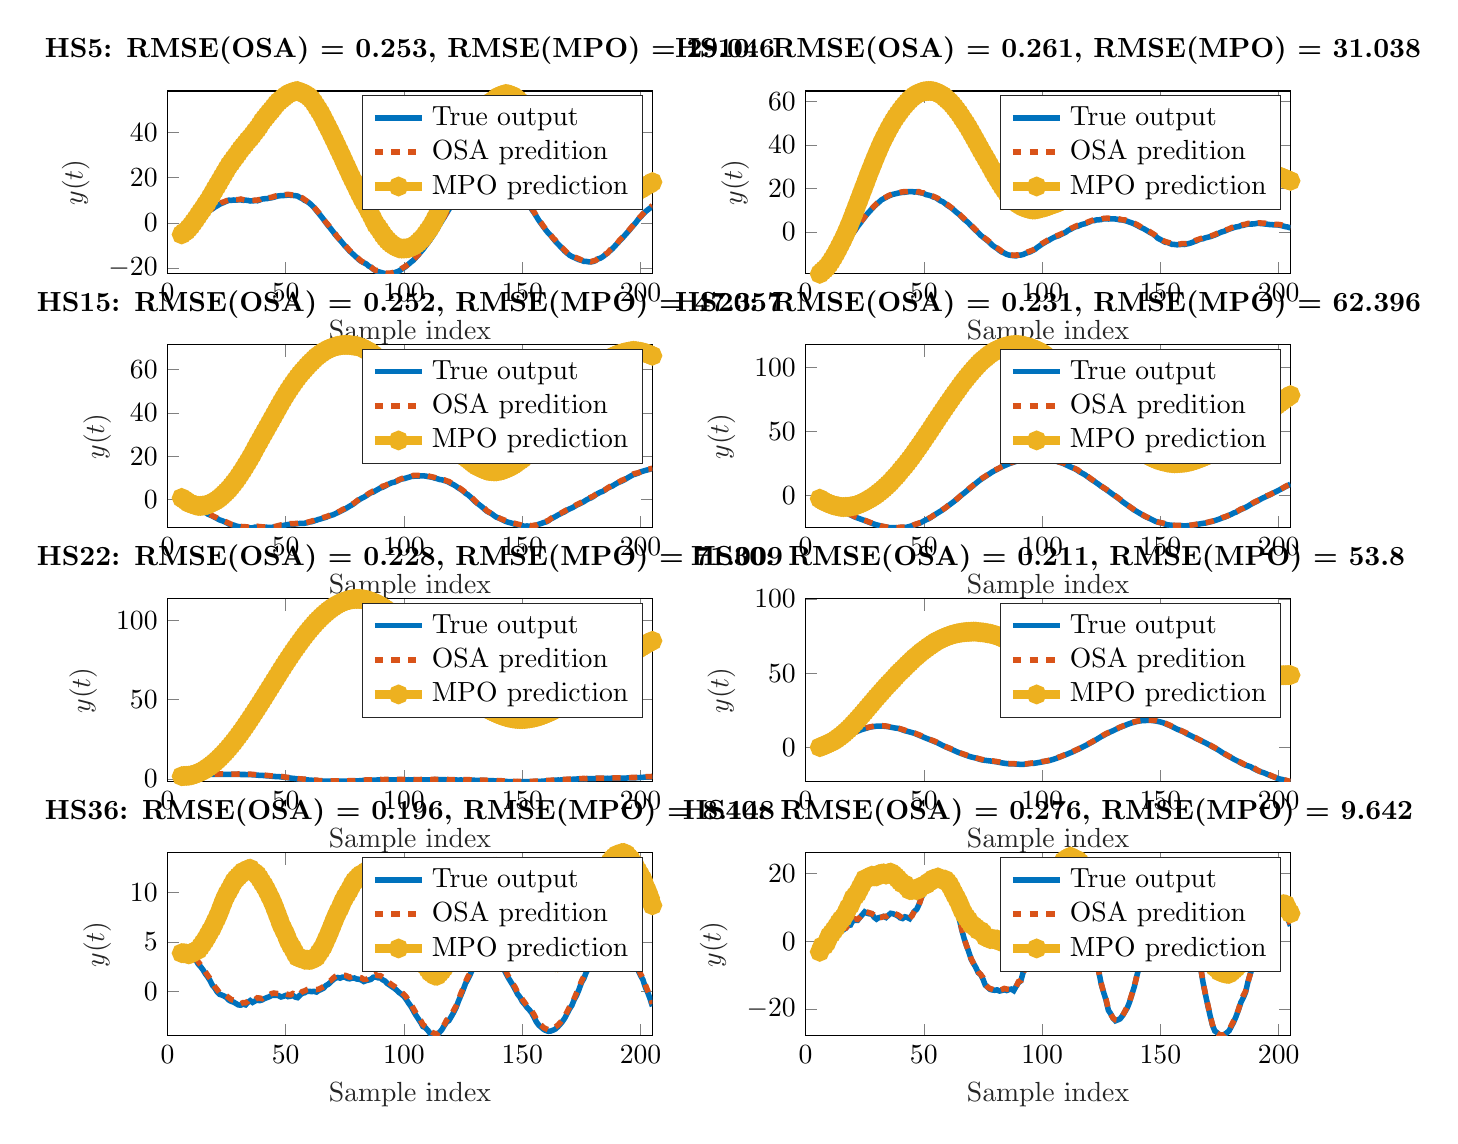 % This file was created by matlab2tikz.
%
\definecolor{mycolor1}{rgb}{0.0,0.447,0.741}%
\definecolor{mycolor2}{rgb}{0.85,0.325,0.098}%
\definecolor{mycolor3}{rgb}{0.929,0.694,0.125}%
%
\begin{tikzpicture}

\begin{axis}[%
width=6.159cm,
height=2.323cm,
at={(0cm,9.677cm)},
scale only axis,
xmin=0,
xmax=205,
xlabel style={font=\color{white!15!black}},
xlabel={Sample index},
ymin=-22.58,
ymax=58.298,
ylabel style={font=\color{white!15!black}},
ylabel={$y(t)$},
axis background/.style={fill=white},
title style={font=\bfseries},
title={HS5: RMSE(OSA) = 0.253, RMSE(MPO) = 29.046},
legend style={legend cell align=left, align=left, draw=white!15!black}
]
\addplot [color=mycolor1, line width=2.0pt]
  table[row sep=crcr]{%
6	-5.158\\
7	-4.264\\
8	-3.587\\
9	-2.427\\
10	-1.55\\
13	1.678\\
16	3.946\\
17	4.584\\
18	5.507\\
19	6.145\\
20	6.903\\
21	7.496\\
22	8.175\\
26	10.0\\
27	9.929\\
28	10.087\\
29	9.993\\
30	10.175\\
31	10.135\\
32	9.956\\
33	10.003\\
34	9.915\\
35	9.648\\
36	9.656\\
37	9.834\\
38	9.757\\
39	10.094\\
40	10.496\\
41	10.629\\
42	10.691\\
43	10.909\\
44	11.065\\
45	11.315\\
46	11.639\\
47	11.918\\
48	11.999\\
49	12.047\\
51	12.238\\
52	12.183\\
54	12.005\\
55	11.838\\
56	11.18\\
57	10.695\\
58	9.925\\
59	9.419\\
60	8.731\\
61	7.757\\
62	6.699\\
65	2.835\\
68	-1.329\\
69	-2.571\\
70	-3.902\\
71	-5.342\\
73	-7.67\\
74	-8.893\\
75	-10.203\\
76	-11.275\\
77	-12.468\\
79	-14.392\\
81	-16.322\\
82	-17.092\\
83	-17.66\\
84	-18.152\\
85	-19.072\\
86	-19.644\\
87	-20.475\\
88	-21.212\\
89	-21.571\\
92	-22.443\\
93	-22.58\\
94	-22.466\\
95	-22.289\\
96	-22.022\\
97	-21.686\\
98	-21.219\\
100	-19.895\\
101	-19.095\\
102	-18.231\\
103	-17.322\\
104	-16.527\\
105	-15.339\\
106	-14.258\\
107	-12.962\\
108	-11.795\\
109	-10.337\\
110	-8.98\\
111	-7.542\\
112	-5.995\\
113	-4.381\\
115	-0.879\\
117	2.485\\
118	4.262\\
119	5.96\\
120	7.742\\
121	9.256\\
123	12.592\\
125	15.607\\
126	17.132\\
127	18.177\\
128	19.282\\
130	21.354\\
131	22.236\\
132	22.946\\
133	23.345\\
134	23.896\\
136	24.196\\
137	24.314\\
138	24.09\\
139	23.961\\
140	23.601\\
141	23.134\\
143	21.989\\
144	21.016\\
145	19.888\\
146	18.698\\
147	17.395\\
148	16.0\\
149	14.282\\
150	12.676\\
151	10.977\\
152	9.448\\
153	7.749\\
154	5.954\\
155	4.442\\
157	1.053\\
160	-3.256\\
161	-4.555\\
162	-5.578\\
163	-6.909\\
164	-8.157\\
168	-12.576\\
170	-14.32\\
171	-14.931\\
172	-15.372\\
174	-16.322\\
175	-16.595\\
176	-17.021\\
177	-17.069\\
178	-17.241\\
179	-17.285\\
180	-17.1\\
181	-16.665\\
182	-15.952\\
183	-15.645\\
184	-15.014\\
186	-13.393\\
187	-12.455\\
188	-11.571\\
191	-8.153\\
192	-7.128\\
194	-4.745\\
195	-3.588\\
196	-2.303\\
198	0.095\\
199	1.496\\
200	2.589\\
201	3.805\\
202	4.846\\
203	5.732\\
204	6.493\\
205	7.51\\
};
\addlegendentry{True output}

\addplot [color=mycolor2, dashed, line width=2.0pt]
  table[row sep=crcr]{%
6	-4.902\\
7	-4.0\\
8	-3.393\\
9	-2.215\\
10	-1.257\\
11	-0.149\\
12	0.761\\
13	1.858\\
14	2.824\\
15	3.392\\
16	4.297\\
17	4.631\\
18	5.648\\
19	6.464\\
20	7.182\\
21	7.752\\
22	8.22\\
23	9.012\\
24	9.307\\
25	9.776\\
26	10.083\\
27	10.25\\
29	10.261\\
30	10.266\\
31	10.503\\
32	10.226\\
33	10.019\\
34	10.239\\
35	9.901\\
36	9.914\\
38	10.081\\
39	10.26\\
40	10.852\\
41	10.868\\
42	11.02\\
44	11.251\\
45	11.627\\
46	11.95\\
47	12.079\\
48	12.168\\
50	12.485\\
51	12.567\\
52	12.448\\
53	12.232\\
54	12.196\\
55	12.056\\
56	11.376\\
57	11.008\\
59	9.52\\
60	8.903\\
61	8.086\\
63	5.616\\
64	4.423\\
65	3.153\\
66	1.545\\
67	0.217\\
68	-0.983\\
70	-3.699\\
71	-4.936\\
72	-6.434\\
73	-7.483\\
74	-8.645\\
75	-9.872\\
76	-11.004\\
77	-12.258\\
78	-13.268\\
79	-14.057\\
80	-15.108\\
81	-16.073\\
82	-16.972\\
83	-17.556\\
84	-17.768\\
85	-18.741\\
86	-19.501\\
87	-20.369\\
88	-21.046\\
89	-21.108\\
90	-21.655\\
91	-22.124\\
92	-22.175\\
93	-22.311\\
94	-22.293\\
95	-22.079\\
97	-21.509\\
98	-21.054\\
99	-20.242\\
100	-19.572\\
101	-18.971\\
102	-18.226\\
103	-17.024\\
104	-16.133\\
105	-15.193\\
106	-14.023\\
107	-12.75\\
108	-11.612\\
110	-8.654\\
111	-7.428\\
113	-4.101\\
115	-0.555\\
116	0.944\\
118	4.49\\
119	6.381\\
120	8.058\\
122	10.905\\
123	12.84\\
124	14.542\\
126	17.262\\
127	18.407\\
128	19.431\\
129	20.706\\
130	21.53\\
131	22.416\\
132	23.162\\
133	23.507\\
134	24.187\\
135	24.267\\
136	24.399\\
137	24.479\\
138	24.186\\
139	24.152\\
140	23.977\\
141	23.321\\
143	22.192\\
144	21.261\\
145	20.176\\
146	18.939\\
147	17.432\\
148	16.239\\
149	14.579\\
150	13.055\\
151	11.103\\
152	9.586\\
153	8.0\\
154	6.299\\
155	4.769\\
156	2.922\\
157	1.293\\
158	-0.057\\
159	-1.617\\
160	-2.924\\
161	-4.294\\
162	-5.354\\
163	-6.717\\
164	-7.726\\
165	-8.993\\
166	-10.352\\
167	-11.12\\
169	-13.249\\
171	-14.906\\
172	-15.156\\
173	-15.512\\
174	-15.94\\
176	-16.93\\
177	-16.815\\
178	-16.802\\
179	-17.189\\
180	-16.811\\
181	-16.611\\
182	-15.755\\
183	-15.31\\
184	-14.719\\
185	-13.896\\
186	-13.449\\
187	-12.119\\
188	-11.134\\
189	-10.251\\
190	-9.313\\
191	-7.841\\
192	-6.766\\
193	-5.781\\
194	-4.455\\
195	-3.382\\
198	0.333\\
199	1.792\\
200	2.809\\
201	3.939\\
202	5.166\\
203	6.061\\
204	6.693\\
205	7.72\\
};
\addlegendentry{OSA predition}

\addplot [color=mycolor3, line width=3.0pt, draw=none, mark=*, mark options={solid, mycolor3}]
  table[row sep=crcr]{%
6	-5.158\\
7	-4.264\\
8	-3.587\\
9	-2.427\\
10	-1.257\\
11	0.217\\
12	1.625\\
13	3.207\\
14	4.735\\
15	6.178\\
16	7.865\\
17	9.283\\
18	11.076\\
19	12.834\\
20	14.688\\
21	16.457\\
22	18.202\\
23	20.039\\
24	21.787\\
25	23.558\\
26	25.317\\
27	26.703\\
28	28.216\\
29	29.552\\
30	31.037\\
31	32.516\\
32	33.787\\
33	35.021\\
34	36.414\\
35	37.507\\
36	38.828\\
37	40.268\\
38	41.538\\
39	43.038\\
40	44.744\\
41	46.063\\
42	47.335\\
43	48.668\\
44	49.833\\
45	51.161\\
46	52.499\\
47	53.597\\
48	54.456\\
49	55.288\\
50	56.135\\
51	56.928\\
52	57.492\\
53	57.839\\
54	58.149\\
55	58.298\\
56	57.825\\
57	57.564\\
58	56.959\\
59	56.342\\
60	55.539\\
61	54.493\\
62	53.078\\
63	51.432\\
64	49.813\\
65	48.118\\
66	46.077\\
67	44.014\\
68	41.969\\
69	39.898\\
70	37.692\\
71	35.545\\
72	33.283\\
73	31.075\\
74	28.836\\
75	26.469\\
76	24.307\\
77	21.96\\
78	19.761\\
79	17.67\\
80	15.492\\
81	13.324\\
82	11.24\\
83	9.287\\
84	7.644\\
85	5.53\\
86	3.622\\
87	1.474\\
88	-0.568\\
89	-1.969\\
90	-3.469\\
91	-5.091\\
92	-6.462\\
93	-7.689\\
94	-8.719\\
95	-9.546\\
96	-10.238\\
97	-10.877\\
98	-11.32\\
99	-11.38\\
100	-11.369\\
101	-11.299\\
102	-11.198\\
103	-10.755\\
104	-10.293\\
105	-9.565\\
106	-8.72\\
107	-7.611\\
108	-6.624\\
109	-5.224\\
110	-3.741\\
111	-2.3\\
112	-0.569\\
113	1.37\\
114	3.496\\
115	5.766\\
116	7.908\\
117	10.176\\
118	12.62\\
119	15.205\\
120	17.891\\
121	20.338\\
122	22.77\\
123	25.427\\
124	28.132\\
125	30.784\\
126	33.382\\
127	35.637\\
128	37.845\\
129	40.21\\
130	42.427\\
131	44.479\\
132	46.425\\
133	47.952\\
134	49.741\\
135	51.069\\
136	52.345\\
137	53.554\\
138	54.295\\
139	55.154\\
140	55.911\\
141	56.352\\
142	56.668\\
143	56.969\\
144	56.823\\
145	56.532\\
146	56.112\\
147	55.332\\
148	54.574\\
149	53.469\\
150	52.482\\
151	51.183\\
152	49.996\\
153	48.663\\
154	47.223\\
155	46.024\\
156	44.481\\
157	42.963\\
158	41.701\\
159	40.271\\
160	38.89\\
161	37.557\\
162	36.381\\
163	34.837\\
164	33.519\\
165	32.151\\
166	30.503\\
167	29.149\\
168	27.687\\
169	26.247\\
170	24.852\\
171	23.436\\
172	22.241\\
173	21.083\\
174	19.906\\
175	18.748\\
176	17.344\\
177	16.394\\
178	15.433\\
179	14.28\\
180	13.544\\
181	12.82\\
182	12.401\\
183	11.729\\
184	11.304\\
185	11.122\\
186	10.622\\
187	10.578\\
188	10.598\\
189	10.643\\
190	10.604\\
191	10.892\\
192	11.058\\
193	11.262\\
194	11.681\\
195	12.023\\
196	12.467\\
197	12.951\\
198	13.462\\
199	14.286\\
200	14.82\\
201	15.452\\
202	16.142\\
203	16.748\\
204	17.187\\
205	17.999\\
};
\addlegendentry{MPO prediction}

\end{axis}

\begin{axis}[%
width=6.159cm,
height=2.323cm,
at={(8.104cm,9.677cm)},
scale only axis,
xmin=0,
xmax=205,
xlabel style={font=\color{white!15!black}},
xlabel={Sample index},
ymin=-19.199,
ymax=64.78,
ylabel style={font=\color{white!15!black}},
ylabel={$y(t)$},
axis background/.style={fill=white},
title style={font=\bfseries},
title={HS10: RMSE(OSA) = 0.261, RMSE(MPO) = 31.038},
legend style={legend cell align=left, align=left, draw=white!15!black}
]
\addplot [color=mycolor1, line width=2.0pt]
  table[row sep=crcr]{%
6	-19.199\\
7	-18.146\\
8	-17.174\\
9	-16.111\\
13	-10.864\\
14	-9.393\\
16	-6.744\\
18	-3.777\\
19	-2.361\\
20	-0.564\\
21	0.904\\
22	2.544\\
23	3.913\\
24	5.412\\
26	8.214\\
29	11.774\\
30	12.774\\
31	13.69\\
32	14.717\\
34	15.896\\
35	16.492\\
37	17.347\\
38	17.571\\
39	17.839\\
40	18.05\\
41	18.226\\
42	18.28\\
43	18.456\\
44	18.571\\
45	18.592\\
46	18.364\\
47	18.494\\
48	18.116\\
49	18.002\\
50	17.685\\
51	17.168\\
52	16.952\\
53	16.617\\
54	16.101\\
55	15.806\\
57	14.343\\
58	13.898\\
59	13.102\\
60	12.227\\
61	11.552\\
62	10.789\\
64	8.871\\
65	8.06\\
67	5.822\\
68	5.03\\
69	4.035\\
70	2.826\\
72	0.718\\
73	-0.279\\
74	-1.472\\
77	-4.022\\
78	-5.013\\
79	-6.075\\
80	-6.849\\
81	-7.518\\
82	-8.464\\
83	-9.18\\
84	-9.621\\
85	-10.194\\
86	-10.546\\
87	-10.728\\
89	-10.938\\
90	-10.606\\
91	-10.541\\
92	-10.29\\
93	-9.779\\
95	-9.05\\
97	-7.926\\
98	-7.013\\
99	-6.298\\
100	-5.512\\
102	-4.23\\
103	-3.671\\
104	-2.99\\
105	-2.437\\
106	-2.026\\
107	-1.695\\
108	-1.076\\
109	-0.6\\
110	-0.056\\
111	0.786\\
112	1.239\\
113	1.845\\
114	2.406\\
115	2.618\\
116	3.104\\
117	3.551\\
118	3.786\\
119	4.235\\
120	4.623\\
121	5.218\\
122	5.228\\
123	5.578\\
124	5.621\\
125	5.753\\
126	6.128\\
127	6.084\\
128	5.994\\
129	6.08\\
130	6.016\\
131	6.0\\
132	5.819\\
133	5.562\\
134	5.538\\
135	5.276\\
136	4.943\\
137	4.534\\
138	4.184\\
140	3.153\\
141	2.553\\
142	2.009\\
143	1.515\\
146	-0.427\\
147	-0.953\\
148	-1.891\\
149	-2.897\\
150	-3.404\\
151	-4.072\\
152	-4.658\\
153	-4.812\\
155	-5.683\\
156	-5.707\\
157	-5.84\\
158	-5.784\\
159	-5.629\\
160	-5.701\\
162	-5.281\\
163	-4.934\\
164	-4.525\\
165	-4.153\\
166	-3.648\\
167	-3.197\\
168	-3.074\\
169	-2.651\\
171	-2.122\\
173	-1.353\\
174	-0.895\\
175	-0.353\\
176	0.088\\
177	0.364\\
179	1.346\\
180	1.652\\
181	2.034\\
182	2.361\\
183	2.502\\
184	2.942\\
185	3.088\\
186	3.41\\
187	3.617\\
188	3.686\\
189	3.703\\
190	3.811\\
191	4.032\\
193	3.864\\
194	3.711\\
195	3.642\\
196	3.466\\
197	3.401\\
198	3.293\\
199	3.351\\
200	3.204\\
201	3.001\\
203	2.442\\
204	2.276\\
205	1.848\\
};
\addlegendentry{True output}

\addplot [color=mycolor2, dashed, line width=2.0pt]
  table[row sep=crcr]{%
6	-18.86\\
8	-16.945\\
10	-14.667\\
11	-13.236\\
14	-9.23\\
15	-7.75\\
16	-6.496\\
17	-5.056\\
18	-3.511\\
19	-2.038\\
20	-0.478\\
21	1.268\\
22	2.68\\
23	4.311\\
24	5.556\\
25	7.044\\
27	9.8\\
28	10.774\\
29	11.936\\
30	13.031\\
32	14.865\\
33	15.621\\
34	16.055\\
35	16.702\\
37	17.576\\
38	17.908\\
39	17.91\\
40	18.245\\
41	18.453\\
42	18.586\\
43	18.587\\
44	18.734\\
45	18.807\\
46	18.775\\
47	18.487\\
48	18.516\\
49	18.069\\
50	17.947\\
52	17.039\\
53	16.815\\
54	16.424\\
56	15.427\\
57	14.646\\
58	14.01\\
59	13.242\\
60	12.597\\
62	10.947\\
63	10.123\\
64	9.117\\
65	8.227\\
66	7.19\\
67	6.214\\
68	5.115\\
69	4.277\\
72	0.92\\
73	-0.104\\
74	-1.046\\
75	-2.167\\
76	-2.948\\
78	-4.656\\
79	-5.733\\
80	-6.715\\
81	-7.351\\
82	-8.025\\
83	-8.925\\
84	-9.509\\
86	-10.303\\
88	-10.67\\
89	-10.54\\
90	-10.525\\
91	-10.156\\
92	-10.128\\
93	-9.582\\
94	-9.091\\
96	-8.295\\
97	-7.652\\
98	-6.934\\
99	-5.983\\
100	-5.246\\
103	-3.334\\
104	-2.751\\
105	-2.238\\
108	-0.889\\
109	-0.343\\
110	0.162\\
111	0.858\\
112	1.61\\
113	2.049\\
114	2.626\\
115	3.035\\
116	3.257\\
117	3.664\\
118	4.16\\
119	4.434\\
120	4.91\\
121	5.243\\
122	5.716\\
123	5.685\\
124	6.012\\
125	5.952\\
126	6.24\\
127	6.344\\
128	6.366\\
129	6.257\\
130	6.182\\
131	6.241\\
132	6.116\\
133	5.901\\
134	5.613\\
135	5.571\\
136	5.209\\
138	4.305\\
139	3.984\\
140	3.497\\
141	2.899\\
142	2.145\\
143	1.649\\
144	1.209\\
146	-0.158\\
147	-0.899\\
148	-1.542\\
149	-2.521\\
150	-3.313\\
151	-3.875\\
152	-4.331\\
153	-4.678\\
154	-4.928\\
155	-5.328\\
156	-5.611\\
157	-5.645\\
158	-5.564\\
159	-5.356\\
160	-5.273\\
161	-5.322\\
162	-5.083\\
163	-4.783\\
164	-4.298\\
165	-3.756\\
166	-3.421\\
167	-2.989\\
168	-2.679\\
169	-2.568\\
170	-2.049\\
171	-1.828\\
172	-1.556\\
175	-0.159\\
176	0.348\\
177	0.682\\
178	1.085\\
179	1.426\\
180	2.008\\
181	2.345\\
182	2.475\\
183	2.869\\
184	3.086\\
185	3.419\\
186	3.566\\
187	3.931\\
188	3.916\\
190	4.039\\
191	4.184\\
192	4.246\\
193	4.071\\
194	4.083\\
195	3.829\\
196	3.688\\
197	3.587\\
198	3.635\\
199	3.456\\
200	3.486\\
201	3.311\\
202	3.055\\
203	2.617\\
204	2.374\\
205	2.264\\
};
\addlegendentry{OSA predition}

\addplot [color=mycolor3, line width=3.0pt, draw=none, mark=*, mark options={solid, mycolor3}]
  table[row sep=crcr]{%
6	-19.199\\
7	-18.146\\
8	-17.174\\
9	-16.111\\
10	-14.667\\
11	-13.054\\
12	-11.299\\
13	-9.371\\
14	-7.321\\
15	-5.181\\
16	-3.011\\
17	-0.637\\
18	1.891\\
19	4.487\\
20	7.316\\
21	10.15\\
22	13.014\\
23	15.864\\
24	18.737\\
25	21.581\\
26	24.485\\
27	27.342\\
28	30.047\\
29	32.788\\
30	35.432\\
31	37.954\\
32	40.493\\
33	42.751\\
34	44.862\\
35	46.968\\
36	48.926\\
37	50.787\\
38	52.544\\
39	54.07\\
40	55.578\\
41	57.03\\
42	58.328\\
43	59.563\\
44	60.691\\
45	61.686\\
46	62.523\\
47	63.287\\
48	63.836\\
49	64.295\\
50	64.563\\
51	64.702\\
52	64.78\\
53	64.773\\
54	64.632\\
55	64.377\\
56	63.862\\
57	63.251\\
58	62.64\\
59	61.663\\
60	60.713\\
61	59.739\\
62	58.565\\
63	57.273\\
64	55.851\\
65	54.43\\
66	52.738\\
67	51.09\\
68	49.446\\
69	47.699\\
70	45.781\\
71	43.861\\
72	41.921\\
73	39.963\\
74	37.979\\
75	36.083\\
76	34.214\\
77	32.332\\
78	30.378\\
79	28.373\\
80	26.476\\
81	24.707\\
82	22.901\\
83	21.151\\
84	19.577\\
85	18.076\\
86	16.71\\
87	15.532\\
88	14.408\\
89	13.504\\
90	12.777\\
91	12.083\\
92	11.444\\
93	11.066\\
94	10.752\\
95	10.493\\
96	10.345\\
97	10.346\\
98	10.561\\
99	10.791\\
100	11.129\\
101	11.353\\
102	11.688\\
103	12.057\\
104	12.53\\
105	12.913\\
106	13.244\\
107	13.643\\
108	14.247\\
109	14.836\\
110	15.521\\
111	16.372\\
112	17.155\\
113	17.981\\
114	18.793\\
115	19.552\\
116	20.365\\
117	21.14\\
118	22.008\\
119	22.911\\
120	23.881\\
121	24.893\\
122	25.702\\
123	26.569\\
124	27.383\\
125	28.222\\
126	29.162\\
127	29.866\\
128	30.611\\
129	31.356\\
130	31.983\\
131	32.719\\
132	33.296\\
133	33.867\\
134	34.444\\
135	34.959\\
136	35.374\\
137	35.62\\
138	35.854\\
139	36.05\\
140	36.228\\
141	36.343\\
142	36.347\\
143	36.354\\
144	36.348\\
145	36.263\\
146	36.148\\
147	35.947\\
148	35.528\\
149	35.038\\
150	34.739\\
151	34.369\\
152	34.139\\
153	34.068\\
154	33.877\\
155	33.722\\
156	33.651\\
157	33.553\\
158	33.597\\
159	33.683\\
160	33.699\\
161	33.746\\
162	33.776\\
163	33.879\\
164	34.001\\
165	34.222\\
166	34.406\\
167	34.496\\
168	34.437\\
169	34.34\\
170	34.287\\
171	34.207\\
172	34.07\\
173	34.036\\
174	34.03\\
175	34.009\\
176	33.956\\
177	33.772\\
178	33.71\\
179	33.516\\
180	33.366\\
181	33.237\\
182	32.865\\
183	32.583\\
184	32.38\\
185	32.027\\
186	31.757\\
187	31.47\\
188	31.018\\
189	30.54\\
190	30.156\\
191	29.813\\
192	29.307\\
193	28.742\\
194	28.266\\
195	27.775\\
196	27.209\\
197	26.764\\
198	26.411\\
199	26.04\\
200	25.639\\
201	25.256\\
202	24.827\\
203	24.323\\
204	23.891\\
205	23.492\\
};
\addlegendentry{MPO prediction}

\end{axis}

\begin{axis}[%
width=6.159cm,
height=2.323cm,
at={(0cm,6.452cm)},
scale only axis,
xmin=0,
xmax=205,
xlabel style={font=\color{white!15!black}},
xlabel={Sample index},
ymin=-12.943,
ymax=71.391,
ylabel style={font=\color{white!15!black}},
ylabel={$y(t)$},
axis background/.style={fill=white},
title style={font=\bfseries},
title={HS15: RMSE(OSA) = 0.252, RMSE(MPO) = 47.357},
legend style={legend cell align=left, align=left, draw=white!15!black}
]
\addplot [color=mycolor1, line width=2.0pt]
  table[row sep=crcr]{%
6	0.868\\
7	0.172\\
8	-0.594\\
9	-1.488\\
11	-2.662\\
12	-3.338\\
13	-4.187\\
14	-4.79\\
15	-5.173\\
16	-5.832\\
17	-6.586\\
19	-7.511\\
22	-9.283\\
23	-9.643\\
24	-10.082\\
25	-10.587\\
26	-11.211\\
27	-11.433\\
28	-11.706\\
29	-12.083\\
30	-12.347\\
32	-12.617\\
33	-12.714\\
34	-12.89\\
35	-12.943\\
36	-12.936\\
37	-12.645\\
38	-12.61\\
39	-12.791\\
40	-12.736\\
42	-12.682\\
43	-12.77\\
44	-12.748\\
45	-12.589\\
46	-12.346\\
47	-12.143\\
48	-12.052\\
51	-11.403\\
52	-11.426\\
53	-11.337\\
55	-11.046\\
56	-10.927\\
57	-10.922\\
58	-10.833\\
59	-10.611\\
60	-10.28\\
61	-10.121\\
63	-9.424\\
64	-9.047\\
65	-8.77\\
66	-8.403\\
67	-8.114\\
68	-7.612\\
69	-7.253\\
70	-6.93\\
72	-5.911\\
75	-4.293\\
76	-3.666\\
77	-2.985\\
78	-2.374\\
79	-1.639\\
80	-0.742\\
82	0.648\\
83	1.161\\
84	1.818\\
85	2.569\\
86	3.241\\
87	3.538\\
89	4.796\\
90	5.421\\
91	5.769\\
94	7.455\\
95	7.896\\
96	8.126\\
97	8.609\\
98	9.135\\
99	9.571\\
100	9.717\\
103	10.694\\
104	10.791\\
105	10.936\\
106	10.876\\
107	11.009\\
108	11.009\\
109	10.932\\
110	10.72\\
112	10.35\\
113	9.955\\
114	9.726\\
115	9.35\\
116	9.187\\
118	8.534\\
119	8.023\\
120	7.438\\
121	6.896\\
122	6.226\\
123	5.443\\
124	4.781\\
125	4.011\\
126	3.011\\
127	2.308\\
128	1.374\\
129	0.366\\
130	-0.806\\
133	-3.32\\
134	-4.353\\
135	-5.246\\
136	-5.855\\
137	-6.399\\
138	-7.249\\
139	-8.004\\
140	-8.411\\
141	-8.9\\
142	-9.494\\
143	-10.004\\
144	-10.348\\
146	-10.936\\
147	-11.309\\
148	-11.435\\
149	-11.829\\
150	-11.989\\
151	-12.214\\
152	-12.094\\
153	-12.213\\
154	-12.154\\
155	-11.997\\
156	-11.718\\
157	-11.273\\
158	-10.945\\
159	-10.514\\
160	-10.248\\
161	-9.66\\
162	-8.869\\
164	-7.756\\
165	-7.099\\
167	-5.996\\
168	-5.493\\
169	-4.763\\
170	-4.215\\
171	-3.731\\
172	-3.158\\
173	-2.46\\
174	-1.984\\
176	-0.901\\
177	-0.165\\
178	0.419\\
179	0.85\\
180	1.483\\
181	2.27\\
182	2.915\\
183	3.473\\
184	3.855\\
185	4.532\\
186	5.264\\
187	5.877\\
188	6.262\\
189	6.967\\
190	7.602\\
191	8.149\\
192	8.552\\
193	9.109\\
196	11.026\\
197	11.568\\
198	11.893\\
199	12.268\\
200	12.808\\
201	13.172\\
202	13.498\\
204	14.076\\
205	14.463\\
};
\addlegendentry{True output}

\addplot [color=mycolor2, dashed, line width=2.0pt]
  table[row sep=crcr]{%
6	1.114\\
7	0.262\\
8	-0.409\\
10	-1.896\\
11	-2.472\\
12	-3.178\\
13	-3.77\\
14	-4.595\\
15	-5.084\\
17	-6.178\\
19	-7.403\\
21	-8.397\\
22	-8.991\\
23	-9.541\\
24	-9.858\\
25	-10.309\\
26	-10.804\\
27	-11.379\\
28	-11.513\\
29	-11.874\\
30	-12.007\\
31	-12.301\\
32	-12.443\\
33	-12.46\\
35	-12.72\\
36	-12.762\\
37	-12.532\\
38	-12.24\\
39	-12.41\\
41	-12.539\\
42	-12.52\\
43	-12.389\\
44	-12.498\\
45	-12.431\\
46	-12.21\\
47	-11.892\\
48	-11.634\\
49	-11.63\\
51	-11.238\\
52	-10.978\\
53	-11.069\\
55	-10.856\\
56	-10.644\\
57	-10.6\\
58	-10.604\\
59	-10.42\\
60	-10.174\\
61	-9.808\\
62	-9.534\\
63	-9.134\\
64	-8.94\\
65	-8.446\\
67	-7.835\\
68	-7.475\\
69	-6.969\\
70	-6.683\\
72	-5.719\\
73	-5.213\\
74	-4.504\\
75	-4.066\\
76	-3.487\\
79	-1.446\\
81	0.255\\
83	1.517\\
84	1.931\\
85	2.796\\
87	4.008\\
88	4.326\\
89	4.99\\
90	5.448\\
91	6.263\\
92	6.518\\
93	7.063\\
94	7.571\\
95	8.231\\
97	8.721\\
98	9.293\\
99	9.704\\
100	10.195\\
101	10.249\\
102	10.523\\
103	10.722\\
104	11.205\\
106	11.213\\
107	11.071\\
108	11.262\\
110	11.086\\
111	10.736\\
112	10.537\\
113	10.241\\
114	9.873\\
115	9.676\\
116	9.262\\
117	9.171\\
118	8.703\\
119	8.42\\
120	7.693\\
121	7.139\\
124	5.034\\
125	4.219\\
127	2.476\\
128	1.689\\
129	0.589\\
130	-0.414\\
131	-1.61\\
132	-2.223\\
133	-3.146\\
134	-3.938\\
135	-5.071\\
136	-5.745\\
137	-6.32\\
138	-6.855\\
139	-7.656\\
140	-8.327\\
141	-8.82\\
143	-9.597\\
144	-10.221\\
145	-10.524\\
147	-10.93\\
148	-11.244\\
149	-11.502\\
150	-11.923\\
151	-11.867\\
152	-12.068\\
153	-11.825\\
154	-12.015\\
155	-11.749\\
156	-11.656\\
157	-11.078\\
158	-10.626\\
160	-9.948\\
161	-9.604\\
162	-8.718\\
163	-8.032\\
164	-7.402\\
165	-6.863\\
166	-6.378\\
168	-5.142\\
169	-4.594\\
170	-3.972\\
171	-3.508\\
172	-2.859\\
174	-1.733\\
175	-1.213\\
177	-0.051\\
178	0.692\\
180	1.652\\
182	3.153\\
183	3.766\\
184	4.242\\
185	4.591\\
186	5.37\\
188	6.756\\
189	7.095\\
190	7.738\\
191	8.275\\
192	8.967\\
193	9.34\\
194	9.838\\
195	10.506\\
196	11.297\\
197	11.894\\
198	12.204\\
199	12.429\\
200	12.884\\
201	13.439\\
203	14.091\\
204	14.209\\
205	14.573\\
};
\addlegendentry{OSA predition}

\addplot [color=mycolor3, line width=3.0pt, draw=none, mark=*, mark options={solid, mycolor3}]
  table[row sep=crcr]{%
6	0.868\\
7	0.172\\
8	-0.594\\
9	-1.488\\
10	-1.896\\
11	-2.231\\
12	-2.619\\
13	-2.824\\
14	-2.86\\
15	-2.691\\
16	-2.574\\
17	-2.318\\
18	-1.803\\
19	-1.275\\
20	-0.731\\
21	-0.038\\
22	0.789\\
23	1.724\\
24	2.753\\
25	3.812\\
26	4.928\\
27	6.231\\
28	7.633\\
29	8.99\\
30	10.562\\
31	12.201\\
32	13.865\\
33	15.657\\
34	17.416\\
35	19.259\\
36	21.141\\
37	23.236\\
38	25.279\\
39	27.142\\
40	29.148\\
41	31.089\\
42	32.997\\
43	34.93\\
44	36.852\\
45	38.795\\
46	40.774\\
47	42.724\\
48	44.665\\
49	46.525\\
50	48.339\\
51	50.079\\
52	51.735\\
53	53.321\\
54	54.865\\
55	56.331\\
56	57.752\\
57	59.024\\
58	60.24\\
59	61.477\\
60	62.644\\
61	63.698\\
62	64.787\\
63	65.826\\
64	66.665\\
65	67.474\\
66	68.24\\
67	68.837\\
68	69.463\\
69	69.959\\
70	70.297\\
71	70.679\\
72	70.978\\
73	71.151\\
74	71.363\\
75	71.391\\
76	71.381\\
77	71.34\\
78	71.181\\
79	71.006\\
80	70.881\\
81	70.601\\
82	70.201\\
83	69.667\\
84	69.039\\
85	68.513\\
86	67.807\\
87	66.923\\
88	66.103\\
89	65.238\\
90	64.215\\
91	63.227\\
92	62.198\\
93	61.109\\
94	59.989\\
95	58.861\\
96	57.553\\
97	56.3\\
98	55.132\\
99	53.826\\
100	52.508\\
101	51.196\\
102	49.86\\
103	48.489\\
104	47.154\\
105	45.791\\
106	44.329\\
107	42.919\\
108	41.532\\
109	40.131\\
110	38.721\\
111	37.298\\
112	35.905\\
113	34.463\\
114	33.099\\
115	31.807\\
116	30.583\\
117	29.422\\
118	28.248\\
119	27.117\\
120	25.927\\
121	24.832\\
122	23.692\\
123	22.569\\
124	21.614\\
125	20.592\\
126	19.549\\
127	18.728\\
128	17.876\\
129	16.978\\
130	16.122\\
131	15.39\\
132	14.875\\
133	14.348\\
134	13.867\\
135	13.439\\
136	13.27\\
137	13.187\\
138	13.075\\
139	13.094\\
140	13.291\\
141	13.46\\
142	13.724\\
143	14.187\\
144	14.646\\
145	15.197\\
146	15.824\\
147	16.527\\
148	17.369\\
149	18.118\\
150	18.911\\
151	19.867\\
152	20.923\\
153	22.014\\
154	23.129\\
155	24.383\\
156	25.639\\
157	27.104\\
158	28.565\\
159	30.024\\
160	31.411\\
161	32.912\\
162	34.626\\
163	36.208\\
164	37.813\\
165	39.437\\
166	40.903\\
167	42.392\\
168	43.91\\
169	45.476\\
170	46.909\\
171	48.243\\
172	49.671\\
173	51.093\\
174	52.324\\
175	53.568\\
176	54.79\\
177	56.036\\
178	57.208\\
179	58.218\\
180	59.249\\
181	60.356\\
182	61.353\\
183	62.234\\
184	63.002\\
185	63.757\\
186	64.524\\
187	65.18\\
188	65.781\\
189	66.374\\
190	66.855\\
191	67.197\\
192	67.534\\
193	67.852\\
194	68.079\\
195	68.284\\
196	68.511\\
197	68.644\\
198	68.546\\
199	68.359\\
200	68.206\\
201	67.982\\
202	67.677\\
203	67.333\\
204	66.857\\
205	66.393\\
};
\addlegendentry{MPO prediction}

\end{axis}

\begin{axis}[%
width=6.159cm,
height=2.323cm,
at={(8.104cm,6.452cm)},
scale only axis,
xmin=0,
xmax=205,
xlabel style={font=\color{white!15!black}},
xlabel={Sample index},
ymin=-25.252,
ymax=117.506,
ylabel style={font=\color{white!15!black}},
ylabel={$y(t)$},
axis background/.style={fill=white},
title style={font=\bfseries},
title={HS20: RMSE(OSA) = 0.231, RMSE(MPO) = 62.396},
legend style={legend cell align=left, align=left, draw=white!15!black}
]
\addplot [color=mycolor1, line width=2.0pt]
  table[row sep=crcr]{%
6	-2.496\\
7	-3.71\\
8	-4.829\\
10	-6.523\\
11	-7.692\\
13	-9.767\\
14	-10.616\\
15	-11.789\\
16	-12.679\\
18	-14.313\\
21	-16.907\\
24	-18.902\\
29	-22.379\\
30	-22.92\\
33	-24.361\\
35	-24.972\\
36	-25.135\\
37	-25.082\\
39	-25.252\\
40	-25.042\\
41	-24.902\\
42	-24.945\\
43	-24.678\\
44	-24.224\\
46	-23.024\\
47	-22.317\\
48	-21.737\\
49	-20.933\\
51	-18.939\\
52	-18.212\\
54	-15.852\\
55	-14.614\\
58	-11.21\\
59	-9.781\\
62	-5.742\\
64	-2.824\\
66	0.393\\
67	1.806\\
73	10.967\\
74	12.379\\
79	18.425\\
83	22.368\\
86	24.754\\
89	26.648\\
92	27.99\\
96	29.502\\
97	29.779\\
98	29.895\\
99	29.923\\
101	29.47\\
103	28.746\\
105	27.321\\
107	26.148\\
109	24.898\\
112	22.248\\
114	20.67\\
115	19.548\\
116	18.31\\
118	16.275\\
121	12.276\\
122	11.148\\
124	8.528\\
125	7.141\\
127	4.724\\
129	2.046\\
130	0.648\\
131	-0.539\\
133	-3.311\\
134	-4.855\\
139	-11.44\\
141	-13.606\\
143	-15.822\\
144	-16.766\\
146	-18.423\\
148	-20.273\\
150	-21.282\\
151	-21.686\\
152	-22.365\\
153	-22.87\\
154	-23.108\\
155	-23.285\\
156	-23.536\\
157	-23.622\\
158	-23.591\\
159	-23.619\\
160	-23.734\\
161	-23.683\\
163	-23.3\\
165	-22.803\\
167	-22.077\\
168	-21.752\\
169	-21.525\\
172	-20.182\\
173	-19.643\\
175	-18.371\\
176	-17.6\\
177	-17.032\\
178	-16.311\\
180	-14.658\\
181	-13.654\\
182	-13.027\\
183	-11.915\\
184	-10.952\\
186	-9.346\\
187	-8.348\\
188	-7.193\\
189	-6.162\\
191	-4.355\\
193	-2.231\\
196	0.277\\
198	2.198\\
199	3.055\\
202	5.964\\
203	7.011\\
204	7.815\\
205	8.841\\
};
\addlegendentry{True output}

\addplot [color=mycolor2, dashed, line width=2.0pt]
  table[row sep=crcr]{%
6	-2.361\\
7	-3.32\\
8	-4.681\\
9	-5.417\\
10	-6.447\\
11	-7.349\\
13	-9.467\\
14	-10.645\\
15	-11.477\\
16	-12.509\\
17	-13.209\\
18	-14.217\\
19	-14.903\\
22	-17.514\\
23	-17.93\\
26	-20.018\\
27	-20.819\\
29	-22.185\\
30	-22.775\\
31	-23.136\\
32	-23.799\\
35	-24.88\\
36	-25.072\\
37	-24.873\\
38	-25.032\\
39	-25.061\\
40	-24.814\\
42	-24.771\\
44	-24.217\\
45	-23.71\\
46	-22.725\\
47	-22.151\\
48	-21.496\\
49	-20.927\\
50	-19.841\\
52	-17.883\\
53	-17.011\\
54	-15.675\\
55	-14.626\\
56	-13.15\\
59	-9.831\\
60	-8.283\\
61	-6.969\\
63	-4.144\\
64	-2.778\\
66	0.601\\
71	8.202\\
74	12.706\\
76	15.002\\
78	17.579\\
80	19.812\\
81	20.573\\
82	21.452\\
83	22.614\\
84	23.475\\
85	24.157\\
86	24.959\\
87	25.65\\
88	26.262\\
89	27.047\\
90	27.324\\
91	27.807\\
92	28.097\\
93	28.601\\
95	29.346\\
96	29.671\\
97	30.092\\
98	30.244\\
99	30.273\\
100	30.121\\
101	29.713\\
102	29.464\\
103	28.959\\
104	28.525\\
105	27.529\\
106	26.942\\
107	26.185\\
109	25.321\\
110	24.371\\
111	23.305\\
112	22.41\\
113	21.61\\
114	20.961\\
115	20.048\\
116	18.618\\
117	17.469\\
118	16.429\\
119	15.277\\
122	11.219\\
124	8.891\\
125	7.437\\
126	6.086\\
128	3.656\\
129	2.39\\
130	0.912\\
132	-1.614\\
135	-5.98\\
136	-7.275\\
137	-8.732\\
140	-12.476\\
141	-13.28\\
142	-14.546\\
144	-16.616\\
147	-19.07\\
148	-20.085\\
149	-20.784\\
152	-21.888\\
153	-22.787\\
154	-22.993\\
155	-23.376\\
156	-23.257\\
157	-23.376\\
158	-23.399\\
159	-23.481\\
161	-23.489\\
162	-23.391\\
163	-23.174\\
164	-22.889\\
165	-22.515\\
166	-22.305\\
167	-21.768\\
168	-21.605\\
169	-21.242\\
170	-20.982\\
171	-20.411\\
172	-20.063\\
174	-18.794\\
175	-18.286\\
176	-17.389\\
178	-16.153\\
179	-15.349\\
183	-11.832\\
184	-10.624\\
185	-10.111\\
186	-9.033\\
187	-8.163\\
188	-7.214\\
189	-5.921\\
190	-4.933\\
192	-3.163\\
193	-2.002\\
194	-1.169\\
195	-0.254\\
196	0.455\\
197	1.291\\
199	3.332\\
200	4.259\\
201	5.105\\
202	6.098\\
203	7.181\\
205	9.015\\
};
\addlegendentry{OSA predition}

\addplot [color=mycolor3, line width=3.0pt, draw=none, mark=*, mark options={solid, mycolor3}]
  table[row sep=crcr]{%
6	-2.496\\
7	-3.71\\
8	-4.829\\
9	-5.683\\
10	-6.447\\
11	-7.245\\
12	-7.782\\
13	-8.202\\
14	-8.599\\
15	-8.961\\
16	-9.061\\
17	-8.942\\
18	-8.86\\
19	-8.61\\
20	-8.251\\
21	-7.863\\
22	-7.321\\
23	-6.518\\
24	-5.744\\
25	-4.839\\
26	-3.802\\
27	-2.812\\
28	-1.675\\
29	-0.515\\
30	0.802\\
31	2.327\\
32	3.735\\
33	5.315\\
34	7.037\\
35	8.734\\
36	10.528\\
37	12.664\\
38	14.596\\
39	16.613\\
40	18.98\\
41	21.186\\
42	23.257\\
43	25.647\\
44	28.039\\
45	30.431\\
46	33.114\\
47	35.755\\
48	38.307\\
49	40.918\\
50	43.702\\
51	46.459\\
52	49.08\\
53	51.876\\
54	54.764\\
55	57.499\\
56	60.318\\
57	63.123\\
58	65.792\\
59	68.526\\
60	71.249\\
61	73.869\\
62	76.582\\
63	79.223\\
64	81.698\\
65	84.29\\
66	86.868\\
67	89.249\\
68	91.612\\
69	93.879\\
70	96.056\\
71	98.185\\
72	100.241\\
73	102.233\\
74	104.167\\
75	105.772\\
76	107.261\\
77	108.859\\
78	110.278\\
79	111.473\\
80	112.674\\
81	113.622\\
82	114.451\\
83	115.338\\
84	115.979\\
85	116.455\\
86	116.944\\
87	117.203\\
88	117.357\\
89	117.506\\
90	117.375\\
91	117.181\\
92	116.847\\
93	116.422\\
94	115.943\\
95	115.341\\
96	114.666\\
97	113.952\\
98	113.083\\
99	112.116\\
100	110.995\\
101	109.71\\
102	108.396\\
103	106.987\\
104	105.439\\
105	103.707\\
106	102.047\\
107	100.218\\
108	98.454\\
109	96.822\\
110	94.904\\
111	92.876\\
112	90.864\\
113	88.879\\
114	86.976\\
115	84.971\\
116	82.752\\
117	80.682\\
118	78.627\\
119	76.396\\
120	74.202\\
121	72.064\\
122	69.949\\
123	67.789\\
124	65.713\\
125	63.574\\
126	61.544\\
127	59.547\\
128	57.529\\
129	55.583\\
130	53.604\\
131	51.816\\
132	49.992\\
133	48.109\\
134	46.286\\
135	44.612\\
136	42.998\\
137	41.223\\
138	39.664\\
139	38.211\\
140	36.777\\
141	35.555\\
142	34.26\\
143	33.01\\
144	31.942\\
145	30.989\\
146	30.051\\
147	29.157\\
148	28.254\\
149	27.594\\
150	27.044\\
151	26.582\\
152	26.163\\
153	25.682\\
154	25.487\\
155	25.21\\
156	25.096\\
157	25.17\\
158	25.324\\
159	25.445\\
160	25.58\\
161	25.872\\
162	26.241\\
163	26.658\\
164	27.153\\
165	27.747\\
166	28.382\\
167	29.171\\
168	29.867\\
169	30.581\\
170	31.42\\
171	32.357\\
172	33.192\\
173	34.2\\
174	35.345\\
175	36.354\\
176	37.624\\
177	38.748\\
178	39.942\\
179	41.242\\
180	42.55\\
181	43.963\\
182	45.189\\
183	46.723\\
184	48.299\\
185	49.514\\
186	50.959\\
187	52.518\\
188	53.989\\
189	55.554\\
190	57.071\\
191	58.536\\
192	60.088\\
193	61.675\\
194	63.063\\
195	64.509\\
196	65.98\\
197	67.357\\
198	68.794\\
199	70.188\\
200	71.635\\
201	72.973\\
202	74.337\\
203	75.728\\
204	76.969\\
205	78.306\\
};
\addlegendentry{MPO prediction}

\end{axis}

\begin{axis}[%
width=6.159cm,
height=2.323cm,
at={(0cm,3.226cm)},
scale only axis,
xmin=0,
xmax=205,
xlabel style={font=\color{white!15!black}},
xlabel={Sample index},
ymin=-1.901,
ymax=113.609,
ylabel style={font=\color{white!15!black}},
ylabel={$y(t)$},
axis background/.style={fill=white},
title style={font=\bfseries},
title={HS22: RMSE(OSA) = 0.228, RMSE(MPO) = 71.009},
legend style={legend cell align=left, align=left, draw=white!15!black}
]
\addplot [color=mycolor1, line width=2.0pt]
  table[row sep=crcr]{%
6	1.647\\
7	1.822\\
8	1.862\\
9	1.955\\
10	2.104\\
14	2.482\\
17	2.706\\
19	2.812\\
21	2.791\\
22	2.881\\
23	2.879\\
24	2.784\\
26	2.849\\
28	2.744\\
30	2.832\\
31	2.727\\
33	2.717\\
34	2.7\\
37	2.47\\
39	2.177\\
40	2.164\\
42	1.881\\
43	1.795\\
45	1.494\\
47	1.38\\
52	0.482\\
53	0.298\\
54	0.164\\
55	-0.08\\
56	-0.241\\
57	-0.298\\
58	-0.419\\
59	-0.643\\
60	-0.808\\
62	-0.982\\
64	-1.278\\
66	-1.431\\
67	-1.505\\
68	-1.467\\
70	-1.603\\
71	-1.521\\
74	-1.504\\
75	-1.513\\
76	-1.406\\
78	-1.383\\
79	-1.259\\
81	-1.243\\
83	-1.01\\
86	-0.885\\
87	-0.806\\
88	-0.814\\
89	-0.704\\
91	-0.703\\
92	-0.601\\
93	-0.615\\
94	-0.676\\
96	-0.616\\
97	-0.64\\
98	-0.589\\
99	-0.593\\
100	-0.672\\
102	-0.596\\
104	-0.69\\
105	-0.643\\
106	-0.715\\
108	-0.614\\
110	-0.676\\
113	-0.572\\
114	-0.572\\
115	-0.491\\
116	-0.465\\
117	-0.521\\
118	-0.652\\
120	-0.685\\
121	-0.671\\
123	-0.791\\
124	-0.723\\
125	-0.801\\
127	-0.802\\
128	-0.899\\
131	-0.925\\
132	-0.987\\
133	-0.994\\
134	-1.076\\
138	-1.222\\
139	-1.33\\
140	-1.348\\
141	-1.449\\
142	-1.615\\
147	-1.876\\
148	-1.856\\
149	-1.901\\
151	-1.815\\
153	-1.818\\
154	-1.742\\
157	-1.659\\
159	-1.427\\
160	-1.351\\
165	-0.751\\
166	-0.765\\
167	-0.666\\
168	-0.513\\
170	-0.441\\
171	-0.323\\
172	-0.159\\
177	0.015\\
178	0.12\\
179	0.057\\
180	0.059\\
181	0.211\\
185	0.318\\
186	0.349\\
187	0.323\\
188	0.38\\
191	0.399\\
192	0.455\\
193	0.42\\
195	0.571\\
197	0.58\\
201	0.934\\
202	1.117\\
203	1.118\\
204	1.197\\
205	1.362\\
};
\addlegendentry{True output}

\addplot [color=mycolor2, dashed, line width=2.0pt]
  table[row sep=crcr]{%
6	1.822\\
8	2.183\\
10	2.242\\
13	2.731\\
15	2.73\\
16	2.894\\
17	3.0\\
18	2.96\\
20	3.069\\
21	3.0\\
22	3.047\\
23	3.154\\
25	2.997\\
27	3.037\\
29	2.972\\
30	3.052\\
34	2.878\\
35	2.931\\
37	2.68\\
38	2.595\\
39	2.396\\
40	2.264\\
41	2.293\\
42	2.175\\
43	1.98\\
44	1.84\\
45	1.747\\
46	1.592\\
48	1.533\\
50	1.066\\
51	0.874\\
52	0.764\\
55	0.162\\
56	-0.014\\
58	-0.22\\
59	-0.317\\
60	-0.576\\
61	-0.771\\
62	-0.767\\
63	-0.827\\
64	-1.092\\
67	-1.276\\
71	-1.388\\
73	-1.264\\
74	-1.229\\
76	-1.286\\
77	-1.148\\
78	-1.082\\
79	-1.113\\
80	-1.024\\
81	-1.024\\
83	-0.821\\
84	-0.698\\
86	-0.716\\
87	-0.593\\
88	-0.542\\
89	-0.544\\
90	-0.418\\
91	-0.484\\
93	-0.34\\
94	-0.412\\
96	-0.442\\
97	-0.369\\
100	-0.388\\
101	-0.468\\
103	-0.385\\
105	-0.479\\
110	-0.382\\
111	-0.464\\
112	-0.416\\
113	-0.263\\
114	-0.345\\
115	-0.327\\
116	-0.211\\
117	-0.242\\
118	-0.325\\
119	-0.499\\
120	-0.549\\
122	-0.448\\
123	-0.493\\
124	-0.59\\
125	-0.561\\
126	-0.597\\
127	-0.528\\
128	-0.617\\
129	-0.762\\
130	-0.688\\
131	-0.681\\
133	-0.812\\
134	-0.784\\
135	-0.924\\
137	-0.92\\
139	-1.019\\
140	-1.235\\
141	-1.19\\
142	-1.305\\
143	-1.509\\
144	-1.533\\
145	-1.502\\
146	-1.624\\
147	-1.685\\
149	-1.645\\
150	-1.719\\
151	-1.594\\
152	-1.557\\
153	-1.595\\
154	-1.579\\
156	-1.463\\
157	-1.489\\
158	-1.41\\
159	-1.197\\
160	-1.068\\
161	-1.049\\
164	-0.664\\
165	-0.586\\
166	-0.441\\
168	-0.39\\
169	-0.234\\
170	-0.158\\
171	-0.136\\
172	-0.005\\
173	0.187\\
174	0.138\\
176	0.218\\
177	0.162\\
178	0.308\\
179	0.346\\
180	0.305\\
181	0.355\\
182	0.453\\
184	0.495\\
185	0.466\\
186	0.582\\
192	0.625\\
193	0.71\\
194	0.671\\
196	0.83\\
198	0.842\\
202	1.268\\
203	1.436\\
204	1.392\\
205	1.516\\
};
\addlegendentry{OSA predition}

\addplot [color=mycolor3, line width=3.0pt, draw=none, mark=*, mark options={solid, mycolor3}]
  table[row sep=crcr]{%
6	1.647\\
7	1.822\\
8	1.862\\
9	1.955\\
10	2.242\\
11	2.602\\
12	3.075\\
13	3.695\\
14	4.38\\
15	5.11\\
16	6.031\\
17	7.033\\
18	8.075\\
19	9.235\\
20	10.483\\
21	11.787\\
22	13.218\\
23	14.746\\
24	16.272\\
25	17.919\\
26	19.653\\
27	21.417\\
28	23.269\\
29	25.216\\
30	27.228\\
31	29.227\\
32	31.344\\
33	33.496\\
34	35.662\\
35	37.918\\
36	40.196\\
37	42.465\\
38	44.78\\
39	47.105\\
40	49.439\\
41	51.81\\
42	54.248\\
43	56.624\\
44	58.971\\
45	61.391\\
46	63.773\\
47	66.185\\
48	68.587\\
49	70.904\\
50	73.229\\
51	75.497\\
52	77.73\\
53	79.961\\
54	82.106\\
55	84.178\\
56	86.269\\
57	88.328\\
58	90.294\\
59	92.209\\
60	94.044\\
61	95.79\\
62	97.521\\
63	99.195\\
64	100.685\\
65	102.172\\
66	103.555\\
67	104.868\\
68	106.135\\
69	107.254\\
70	108.311\\
71	109.293\\
72	110.155\\
73	110.936\\
74	111.619\\
75	112.193\\
76	112.678\\
77	113.056\\
78	113.368\\
79	113.563\\
80	113.609\\
81	113.594\\
82	113.502\\
83	113.31\\
84	113.023\\
85	112.616\\
86	112.116\\
87	111.56\\
88	110.883\\
89	110.131\\
90	109.299\\
91	108.361\\
92	107.384\\
93	106.322\\
94	105.143\\
95	103.942\\
96	102.633\\
97	101.31\\
98	99.968\\
99	98.49\\
100	96.987\\
101	95.454\\
102	93.894\\
103	92.279\\
104	90.634\\
105	88.967\\
106	87.25\\
107	85.579\\
108	83.873\\
109	82.114\\
110	80.407\\
111	78.674\\
112	76.928\\
113	75.245\\
114	73.518\\
115	71.815\\
116	70.173\\
117	68.489\\
118	66.809\\
119	65.173\\
120	63.533\\
121	61.959\\
122	60.416\\
123	58.924\\
124	57.475\\
125	56.009\\
126	54.64\\
127	53.328\\
128	52.031\\
129	50.749\\
130	49.572\\
131	48.466\\
132	47.359\\
133	46.317\\
134	45.359\\
135	44.423\\
136	43.576\\
137	42.773\\
138	42.022\\
139	41.359\\
140	40.693\\
141	40.113\\
142	39.606\\
143	39.123\\
144	38.728\\
145	38.427\\
146	38.147\\
147	37.929\\
148	37.828\\
149	37.765\\
150	37.74\\
151	37.819\\
152	37.963\\
153	38.144\\
154	38.392\\
155	38.676\\
156	39.033\\
157	39.45\\
158	39.902\\
159	40.458\\
160	41.072\\
161	41.689\\
162	42.372\\
163	43.132\\
164	43.931\\
165	44.721\\
166	45.556\\
167	46.487\\
168	47.391\\
169	48.327\\
170	49.329\\
171	50.349\\
172	51.422\\
173	52.532\\
174	53.608\\
175	54.704\\
176	55.843\\
177	56.976\\
178	58.16\\
179	59.297\\
180	60.464\\
181	61.703\\
182	62.886\\
183	64.087\\
184	65.311\\
185	66.494\\
186	67.705\\
187	68.887\\
188	70.067\\
189	71.246\\
190	72.385\\
191	73.535\\
192	74.657\\
193	75.768\\
194	76.871\\
195	77.939\\
196	78.989\\
197	80.001\\
198	81.003\\
199	81.98\\
200	82.913\\
201	83.84\\
202	84.742\\
203	85.583\\
204	86.376\\
205	87.146\\
};
\addlegendentry{MPO prediction}

\end{axis}

\begin{axis}[%
width=6.159cm,
height=2.323cm,
at={(8.104cm,3.226cm)},
scale only axis,
xmin=0,
xmax=205,
xlabel style={font=\color{white!15!black}},
xlabel={Sample index},
ymin=-23.038,
ymax=100,
ylabel style={font=\color{white!15!black}},
ylabel={$y(t)$},
axis background/.style={fill=white},
title style={font=\bfseries},
title={HS30: RMSE(OSA) = 0.211, RMSE(MPO) = 53.8},
legend style={legend cell align=left, align=left, draw=white!15!black}
]
\addplot [color=mycolor1, line width=2.0pt]
  table[row sep=crcr]{%
6	0.263\\
8	1.512\\
10	2.887\\
12	3.908\\
13	4.581\\
15	6.091\\
16	6.687\\
21	10.312\\
23	11.642\\
24	12.21\\
27	13.654\\
28	13.96\\
30	14.403\\
31	14.489\\
32	14.456\\
33	14.376\\
34	14.241\\
35	14.048\\
37	13.397\\
38	13.123\\
39	12.94\\
40	12.551\\
41	11.904\\
42	11.341\\
44	10.518\\
46	9.603\\
48	8.286\\
50	6.951\\
51	6.279\\
53	5.067\\
56	3.04\\
58	1.394\\
62	-1.407\\
64	-2.836\\
65	-3.51\\
66	-4.044\\
67	-4.675\\
68	-5.21\\
69	-5.809\\
70	-6.295\\
71	-6.69\\
72	-7.034\\
74	-8.044\\
75	-8.396\\
79	-9.192\\
81	-9.665\\
83	-10.282\\
84	-10.545\\
86	-10.942\\
89	-11.051\\
90	-11.165\\
91	-11.338\\
92	-11.306\\
95	-10.685\\
96	-10.661\\
97	-10.49\\
99	-9.942\\
103	-8.74\\
105	-7.785\\
107	-6.674\\
108	-6.014\\
110	-4.785\\
113	-2.826\\
115	-1.283\\
119	1.886\\
121	3.631\\
123	5.454\\
125	7.416\\
126	8.204\\
127	9.117\\
129	10.651\\
130	11.361\\
131	12.164\\
133	13.618\\
137	16.154\\
138	16.667\\
140	17.506\\
141	17.836\\
142	18.044\\
145	18.321\\
146	18.259\\
147	18.117\\
148	17.895\\
150	17.22\\
151	16.794\\
152	16.175\\
153	15.45\\
154	14.807\\
155	14.068\\
157	12.422\\
159	11.143\\
160	10.399\\
161	9.463\\
164	7.112\\
165	6.229\\
166	5.495\\
168	3.943\\
169	3.207\\
171	1.51\\
172	0.564\\
174	-1.161\\
175	-2.092\\
176	-3.214\\
178	-5.14\\
179	-5.915\\
181	-7.746\\
183	-9.343\\
184	-10.276\\
185	-11.129\\
186	-11.83\\
187	-12.282\\
188	-12.799\\
189	-13.73\\
191	-15.344\\
192	-16.011\\
193	-16.619\\
194	-17.094\\
195	-17.855\\
197	-19.159\\
198	-19.718\\
199	-20.438\\
200	-20.905\\
202	-21.691\\
203	-22.214\\
205	-23.038\\
};
\addlegendentry{True output}

\addplot [color=mycolor2, dashed, line width=2.0pt]
  table[row sep=crcr]{%
6	0.355\\
7	1.125\\
8	1.738\\
9	2.437\\
11	3.56\\
14	5.431\\
15	6.152\\
16	6.983\\
18	8.25\\
20	9.813\\
21	10.435\\
22	11.178\\
23	11.842\\
25	12.951\\
26	13.436\\
29	14.499\\
30	14.614\\
32	14.713\\
33	14.649\\
34	14.501\\
35	14.183\\
39	13.099\\
40	12.689\\
42	11.691\\
43	11.066\\
44	10.556\\
45	10.302\\
46	9.815\\
47	9.162\\
48	8.614\\
49	7.905\\
50	7.052\\
52	5.839\\
53	5.187\\
54	4.68\\
55	4.011\\
57	2.381\\
58	1.753\\
59	0.783\\
60	0.126\\
61	-0.469\\
62	-1.219\\
63	-1.827\\
64	-2.667\\
65	-3.38\\
70	-6.108\\
71	-6.477\\
72	-7.009\\
73	-7.312\\
74	-7.77\\
75	-8.133\\
76	-8.569\\
79	-8.903\\
80	-9.219\\
81	-9.426\\
82	-9.728\\
83	-10.127\\
85	-10.66\\
90	-10.996\\
91	-11.083\\
93	-11.055\\
94	-10.765\\
96	-10.338\\
98	-10.095\\
99	-9.873\\
100	-9.41\\
101	-9.183\\
102	-8.905\\
104	-8.132\\
105	-7.653\\
106	-7.084\\
107	-6.437\\
108	-5.912\\
109	-5.208\\
110	-4.596\\
111	-3.872\\
112	-3.349\\
113	-2.565\\
116	-0.428\\
117	0.547\\
118	1.246\\
121	3.761\\
122	4.709\\
123	5.589\\
124	6.679\\
125	7.47\\
126	8.484\\
127	9.359\\
129	10.781\\
130	11.67\\
131	12.252\\
133	13.79\\
134	14.41\\
136	15.75\\
137	16.264\\
138	16.871\\
139	17.366\\
140	17.733\\
142	18.283\\
144	18.454\\
145	18.483\\
147	18.391\\
148	18.169\\
149	17.776\\
150	17.492\\
151	17.004\\
152	16.408\\
154	15.044\\
155	14.183\\
158	11.905\\
159	11.253\\
161	9.844\\
164	7.129\\
165	6.585\\
166	5.646\\
167	4.835\\
169	3.461\\
174	-0.931\\
175	-1.986\\
176	-2.892\\
177	-3.998\\
178	-4.892\\
179	-5.881\\
180	-6.685\\
181	-7.634\\
182	-8.244\\
183	-9.213\\
186	-11.65\\
187	-12.346\\
189	-13.224\\
190	-14.098\\
191	-15.205\\
192	-16.018\\
193	-16.474\\
194	-17.05\\
195	-17.441\\
196	-18.251\\
197	-18.897\\
198	-19.717\\
199	-20.177\\
200	-20.752\\
201	-21.097\\
202	-21.613\\
203	-21.9\\
205	-22.912\\
};
\addlegendentry{OSA predition}

\addplot [color=mycolor3, line width=3.0pt, draw=none, mark=*, mark options={solid, mycolor3}]
  table[row sep=crcr]{%
6	0.263\\
7	0.863\\
8	1.512\\
9	2.201\\
10	2.976\\
11	3.686\\
12	4.545\\
13	5.636\\
14	6.799\\
15	7.963\\
16	9.258\\
17	10.69\\
18	12.102\\
19	13.682\\
20	15.39\\
21	17.075\\
22	18.818\\
23	20.654\\
24	22.446\\
25	24.29\\
26	26.225\\
27	28.077\\
28	29.922\\
29	31.843\\
30	33.718\\
31	35.488\\
32	37.283\\
33	39.097\\
34	40.901\\
35	42.595\\
36	44.219\\
37	45.893\\
38	47.658\\
39	49.462\\
40	51.033\\
41	52.483\\
42	54.103\\
43	55.708\\
44	57.175\\
45	58.759\\
46	60.297\\
47	61.588\\
48	62.967\\
49	64.338\\
50	65.487\\
51	66.683\\
52	67.882\\
53	68.948\\
54	70.044\\
55	71.123\\
56	71.987\\
57	72.7\\
58	73.567\\
59	74.253\\
60	74.856\\
61	75.49\\
62	75.921\\
63	76.418\\
64	76.804\\
65	77.074\\
66	77.386\\
67	77.577\\
68	77.755\\
69	77.824\\
70	77.913\\
71	78.032\\
72	77.95\\
73	77.758\\
74	77.573\\
75	77.439\\
76	77.2\\
77	76.894\\
78	76.598\\
79	76.245\\
80	75.77\\
81	75.264\\
82	74.664\\
83	73.954\\
84	73.21\\
85	72.386\\
86	71.571\\
87	70.846\\
88	70.026\\
89	69.172\\
90	68.166\\
91	67.133\\
92	66.268\\
93	65.359\\
94	64.459\\
95	63.486\\
96	62.44\\
97	61.516\\
98	60.549\\
99	59.535\\
100	58.621\\
101	57.626\\
102	56.599\\
103	55.649\\
104	54.76\\
105	53.83\\
106	52.981\\
107	52.204\\
108	51.403\\
109	50.619\\
110	49.891\\
111	49.233\\
112	48.493\\
113	47.785\\
114	47.251\\
115	46.677\\
116	46.064\\
117	45.617\\
118	45.135\\
119	44.706\\
120	44.328\\
121	43.976\\
122	43.694\\
123	43.446\\
124	43.353\\
125	43.177\\
126	42.982\\
127	42.98\\
128	42.825\\
129	42.643\\
130	42.636\\
131	42.583\\
132	42.524\\
133	42.556\\
134	42.483\\
135	42.504\\
136	42.658\\
137	42.698\\
138	42.757\\
139	42.861\\
140	42.962\\
141	43.025\\
142	43.085\\
143	43.11\\
144	43.173\\
145	43.276\\
146	43.273\\
147	43.33\\
148	43.381\\
149	43.342\\
150	43.416\\
151	43.433\\
152	43.322\\
153	43.245\\
154	43.267\\
155	43.129\\
156	42.983\\
157	42.974\\
158	43.031\\
159	43.095\\
160	43.082\\
161	43.104\\
162	43.249\\
163	43.344\\
164	43.322\\
165	43.493\\
166	43.681\\
167	43.764\\
168	44.002\\
169	44.296\\
170	44.46\\
171	44.639\\
172	44.819\\
173	45.046\\
174	45.272\\
175	45.364\\
176	45.429\\
177	45.574\\
178	45.756\\
179	45.959\\
180	46.043\\
181	46.103\\
182	46.371\\
183	46.544\\
184	46.618\\
185	46.804\\
186	47.058\\
187	47.306\\
188	47.455\\
189	47.578\\
190	47.822\\
191	47.871\\
192	47.921\\
193	48.087\\
194	48.195\\
195	48.281\\
196	48.402\\
197	48.474\\
198	48.446\\
199	48.398\\
200	48.496\\
201	48.631\\
202	48.67\\
203	48.709\\
204	48.792\\
205	48.765\\
};
\addlegendentry{MPO prediction}

\end{axis}

\begin{axis}[%
width=6.159cm,
height=2.323cm,
at={(0cm,0cm)},
scale only axis,
xmin=0,
xmax=205,
xlabel style={font=\color{white!15!black}},
xlabel={Sample index},
ymin=-4.529,
ymax=14.041,
ylabel style={font=\color{white!15!black}},
ylabel={$y(t)$},
axis background/.style={fill=white},
title style={font=\bfseries},
title={HS36: RMSE(OSA) = 0.196, RMSE(MPO) = 8.148},
legend style={legend cell align=left, align=left, draw=white!15!black}
]
\addplot [color=mycolor1, line width=2.0pt]
  table[row sep=crcr]{%
6	3.866\\
7	3.859\\
8	3.821\\
9	3.743\\
10	3.588\\
11	3.472\\
12	3.186\\
13	2.766\\
14	2.507\\
15	2.181\\
16	1.79\\
17	1.461\\
18	1.086\\
19	0.611\\
20	0.331\\
21	-0.052\\
22	-0.31\\
23	-0.387\\
24	-0.496\\
25	-0.65\\
26	-0.899\\
27	-1.031\\
28	-1.101\\
29	-1.254\\
30	-1.39\\
31	-1.41\\
32	-1.317\\
33	-1.383\\
34	-1.132\\
35	-0.953\\
36	-1.134\\
37	-0.992\\
38	-0.9\\
39	-0.955\\
40	-0.884\\
41	-0.749\\
43	-0.563\\
44	-0.435\\
45	-0.41\\
46	-0.413\\
47	-0.447\\
48	-0.584\\
49	-0.518\\
50	-0.423\\
51	-0.548\\
52	-0.505\\
53	-0.422\\
54	-0.59\\
55	-0.649\\
56	-0.406\\
57	-0.204\\
58	-0.154\\
59	-0.0\\
60	-0.014\\
61	-0.036\\
62	-0.015\\
63	-0.082\\
64	0.083\\
65	0.184\\
66	0.312\\
67	0.58\\
68	0.706\\
70	1.156\\
71	1.328\\
72	1.393\\
73	1.331\\
74	1.432\\
75	1.426\\
76	1.305\\
77	1.258\\
78	1.327\\
79	1.343\\
80	1.241\\
81	1.214\\
82	1.139\\
83	0.987\\
84	1.081\\
85	1.136\\
86	1.2\\
87	1.42\\
88	1.443\\
89	1.368\\
90	1.364\\
91	1.16\\
92	1.026\\
93	0.774\\
96	0.286\\
97	0.084\\
98	-0.143\\
99	-0.315\\
100	-0.531\\
101	-0.852\\
102	-1.223\\
103	-1.558\\
104	-2.001\\
105	-2.425\\
107	-3.149\\
108	-3.584\\
109	-3.694\\
110	-3.954\\
111	-4.259\\
112	-4.328\\
113	-4.519\\
114	-4.529\\
115	-4.169\\
116	-3.907\\
117	-3.487\\
118	-3.126\\
119	-2.968\\
120	-2.573\\
121	-2.142\\
122	-1.664\\
123	-1.017\\
125	0.133\\
126	0.791\\
127	1.218\\
128	1.699\\
129	2.285\\
130	2.781\\
131	3.043\\
132	3.363\\
133	3.579\\
134	3.576\\
135	3.7\\
136	3.913\\
137	3.81\\
138	3.722\\
139	3.541\\
140	3.244\\
141	2.821\\
142	2.316\\
143	1.868\\
144	1.402\\
146	0.62\\
147	0.18\\
148	-0.295\\
149	-0.595\\
150	-1.039\\
151	-1.319\\
152	-1.648\\
153	-1.902\\
154	-2.205\\
155	-2.659\\
156	-3.132\\
157	-3.453\\
158	-3.651\\
159	-3.867\\
160	-3.993\\
161	-4.065\\
162	-4.041\\
163	-3.956\\
164	-3.836\\
165	-3.618\\
166	-3.353\\
167	-3.068\\
168	-2.712\\
169	-2.243\\
170	-1.782\\
171	-1.417\\
172	-0.824\\
173	-0.392\\
174	0.196\\
175	0.866\\
176	1.281\\
177	1.893\\
178	2.379\\
179	2.926\\
180	3.487\\
181	3.949\\
182	4.547\\
183	4.907\\
184	5.33\\
185	5.817\\
186	5.852\\
187	6.071\\
188	6.089\\
189	5.973\\
190	5.932\\
191	5.694\\
192	5.541\\
193	5.342\\
194	4.9\\
195	4.352\\
196	3.921\\
197	3.248\\
199	2.113\\
200	1.597\\
201	1.165\\
202	0.42\\
203	-0.12\\
204	-0.754\\
205	-1.525\\
};
\addlegendentry{True output}

\addplot [color=mycolor2, dashed, line width=2.0pt]
  table[row sep=crcr]{%
6	4.1\\
7	4.067\\
8	4.058\\
9	3.93\\
10	3.818\\
12	3.42\\
13	2.985\\
14	2.678\\
15	2.386\\
16	1.987\\
17	1.615\\
18	1.293\\
19	0.831\\
20	0.473\\
21	0.174\\
22	-0.149\\
23	-0.28\\
24	-0.313\\
25	-0.478\\
26	-0.665\\
27	-0.842\\
28	-0.906\\
29	-1.056\\
30	-1.183\\
31	-1.257\\
32	-1.154\\
33	-1.173\\
34	-1.021\\
35	-0.766\\
36	-0.866\\
37	-0.858\\
38	-0.669\\
39	-0.695\\
40	-0.754\\
41	-0.562\\
42	-0.482\\
43	-0.379\\
44	-0.245\\
45	-0.183\\
46	-0.226\\
47	-0.236\\
48	-0.321\\
49	-0.359\\
50	-0.261\\
51	-0.333\\
52	-0.366\\
53	-0.23\\
54	-0.307\\
55	-0.482\\
56	-0.294\\
57	-0.035\\
58	0.037\\
59	0.168\\
60	0.231\\
61	0.17\\
62	0.184\\
63	0.17\\
64	0.214\\
66	0.467\\
67	0.716\\
68	0.951\\
69	1.075\\
70	1.327\\
71	1.513\\
72	1.626\\
73	1.573\\
74	1.609\\
75	1.619\\
76	1.542\\
77	1.424\\
78	1.5\\
79	1.503\\
80	1.44\\
81	1.393\\
82	1.353\\
83	1.202\\
84	1.205\\
85	1.316\\
86	1.37\\
87	1.519\\
88	1.683\\
89	1.575\\
90	1.574\\
91	1.429\\
92	1.222\\
93	0.995\\
94	0.81\\
95	0.632\\
96	0.483\\
97	0.274\\
98	0.05\\
99	-0.122\\
100	-0.328\\
101	-0.594\\
102	-1.021\\
103	-1.336\\
104	-1.775\\
105	-2.188\\
106	-2.611\\
107	-2.933\\
108	-3.38\\
109	-3.571\\
110	-3.725\\
111	-4.049\\
112	-4.194\\
114	-4.358\\
115	-4.085\\
116	-3.705\\
117	-3.412\\
118	-2.938\\
119	-2.692\\
120	-2.376\\
122	-1.492\\
123	-0.932\\
124	-0.244\\
125	0.31\\
126	0.957\\
127	1.464\\
128	1.887\\
130	2.99\\
131	3.278\\
133	3.804\\
135	3.864\\
136	4.075\\
137	4.045\\
138	3.884\\
139	3.775\\
140	3.478\\
141	3.056\\
142	2.531\\
143	2.082\\
144	1.565\\
145	1.204\\
146	0.751\\
147	0.396\\
148	-0.137\\
149	-0.403\\
150	-0.82\\
152	-1.482\\
153	-1.732\\
154	-2.0\\
155	-2.394\\
156	-2.884\\
157	-3.287\\
158	-3.46\\
159	-3.69\\
160	-3.81\\
161	-3.913\\
162	-3.871\\
163	-3.782\\
164	-3.625\\
165	-3.445\\
166	-3.196\\
167	-2.897\\
168	-2.524\\
170	-1.594\\
171	-1.23\\
172	-0.711\\
173	-0.128\\
174	0.347\\
175	1.015\\
176	1.489\\
177	2.029\\
178	2.605\\
180	3.633\\
181	4.127\\
182	4.679\\
183	5.139\\
184	5.515\\
185	5.943\\
186	6.157\\
187	6.183\\
188	6.366\\
189	6.202\\
190	6.095\\
191	5.893\\
192	5.723\\
193	5.494\\
194	5.178\\
195	4.546\\
196	4.107\\
197	3.507\\
198	2.865\\
200	1.757\\
201	1.296\\
203	0.052\\
204	-0.512\\
205	-1.279\\
};
\addlegendentry{OSA predition}

\addplot [color=mycolor3, line width=3.0pt, draw=none, mark=*, mark options={solid, mycolor3}]
  table[row sep=crcr]{%
6	3.866\\
7	3.859\\
8	3.821\\
9	3.743\\
10	3.818\\
11	3.978\\
12	4.099\\
13	4.211\\
14	4.524\\
15	4.865\\
16	5.212\\
17	5.624\\
18	6.063\\
19	6.457\\
20	6.989\\
21	7.473\\
22	8.041\\
23	8.679\\
24	9.29\\
25	9.807\\
26	10.214\\
27	10.663\\
28	11.109\\
29	11.41\\
30	11.66\\
31	11.898\\
32	12.151\\
33	12.199\\
34	12.387\\
35	12.443\\
36	12.155\\
37	12.01\\
38	11.798\\
39	11.45\\
40	11.058\\
41	10.693\\
42	10.251\\
43	9.759\\
44	9.277\\
45	8.713\\
46	8.09\\
47	7.453\\
48	6.792\\
49	6.282\\
50	5.801\\
51	5.184\\
52	4.707\\
53	4.327\\
54	3.855\\
55	3.473\\
56	3.368\\
57	3.318\\
58	3.194\\
59	3.201\\
60	3.175\\
61	3.206\\
62	3.332\\
63	3.499\\
64	3.869\\
65	4.209\\
66	4.623\\
67	5.173\\
68	5.696\\
69	6.288\\
70	6.89\\
71	7.482\\
72	8.023\\
73	8.473\\
74	9.049\\
75	9.52\\
76	9.917\\
77	10.316\\
78	10.792\\
79	11.174\\
80	11.418\\
81	11.681\\
82	11.877\\
83	11.967\\
84	12.171\\
85	12.304\\
86	12.392\\
87	12.491\\
88	12.437\\
89	12.25\\
90	12.079\\
91	11.748\\
92	11.425\\
93	10.965\\
94	10.572\\
95	10.133\\
96	9.674\\
97	9.163\\
98	8.612\\
99	8.109\\
100	7.569\\
101	6.986\\
102	6.339\\
103	5.756\\
104	5.107\\
105	4.516\\
106	3.966\\
107	3.468\\
108	2.923\\
109	2.641\\
110	2.299\\
111	1.95\\
112	1.776\\
113	1.587\\
114	1.572\\
115	1.831\\
116	2.087\\
117	2.417\\
118	2.735\\
119	2.988\\
120	3.456\\
121	3.982\\
122	4.571\\
123	5.245\\
124	5.918\\
125	6.601\\
126	7.348\\
127	7.951\\
128	8.598\\
129	9.31\\
130	9.987\\
131	10.475\\
132	10.976\\
133	11.413\\
134	11.693\\
135	12.025\\
136	12.411\\
137	12.542\\
138	12.618\\
139	12.624\\
140	12.535\\
141	12.31\\
142	11.98\\
143	11.694\\
144	11.321\\
145	11.004\\
146	10.596\\
147	10.154\\
148	9.611\\
149	9.213\\
150	8.682\\
151	8.251\\
152	7.726\\
153	7.255\\
154	6.738\\
155	6.121\\
156	5.498\\
157	4.961\\
158	4.555\\
159	4.123\\
160	3.769\\
161	3.439\\
162	3.208\\
163	3.042\\
164	2.949\\
165	2.944\\
166	2.977\\
167	3.052\\
168	3.232\\
169	3.544\\
170	3.878\\
171	4.146\\
172	4.599\\
173	5.03\\
174	5.591\\
175	6.219\\
176	6.682\\
177	7.312\\
178	7.894\\
179	8.573\\
180	9.234\\
181	9.834\\
182	10.548\\
183	11.105\\
184	11.728\\
185	12.357\\
186	12.698\\
187	13.115\\
188	13.428\\
189	13.647\\
190	13.867\\
191	13.91\\
192	14.029\\
193	14.041\\
194	13.9\\
195	13.604\\
196	13.375\\
197	12.963\\
198	12.59\\
199	12.172\\
200	11.757\\
201	11.338\\
202	10.663\\
203	10.117\\
204	9.482\\
205	8.723\\
};
\addlegendentry{MPO prediction}

\end{axis}

\begin{axis}[%
width=6.159cm,
height=2.323cm,
at={(8.104cm,0cm)},
scale only axis,
xmin=0,
xmax=205,
xlabel style={font=\color{white!15!black}},
xlabel={Sample index},
ymin=-27.947,
ymax=26.037,
ylabel style={font=\color{white!15!black}},
ylabel={$y(t)$},
axis background/.style={fill=white},
title style={font=\bfseries},
title={HS40: RMSE(OSA) = 0.276, RMSE(MPO) = 9.642},
legend style={legend cell align=left, align=left, draw=white!15!black}
]
\addplot [color=mycolor1, line width=2.0pt]
  table[row sep=crcr]{%
6	-3.156\\
7	-1.499\\
8	-1.291\\
9	-0.307\\
10	1.501\\
11	1.892\\
12	2.431\\
13	2.909\\
14	3.347\\
15	3.635\\
16	3.358\\
17	3.812\\
18	4.65\\
19	4.749\\
20	6.141\\
22	6.154\\
23	7.043\\
24	7.809\\
25	8.647\\
26	8.262\\
27	8.051\\
28	8.088\\
29	7.053\\
30	6.502\\
31	6.959\\
32	7.059\\
33	7.292\\
34	6.973\\
35	7.62\\
36	8.213\\
37	8.08\\
38	7.802\\
39	7.482\\
40	6.88\\
41	6.681\\
42	7.191\\
43	6.994\\
44	6.638\\
46	8.803\\
47	9.401\\
48	10.912\\
49	12.93\\
51	15.445\\
52	16.926\\
53	17.954\\
54	19.29\\
56	20.457\\
57	19.935\\
58	19.535\\
59	19.388\\
60	18.112\\
61	16.43\\
62	14.235\\
63	11.649\\
64	9.296\\
65	6.547\\
66	3.443\\
67	0.855\\
68	-1.226\\
69	-3.175\\
70	-5.346\\
72	-7.803\\
73	-9.293\\
74	-9.835\\
75	-11.222\\
76	-13.009\\
77	-13.596\\
78	-14.235\\
79	-14.404\\
80	-14.506\\
81	-14.387\\
82	-14.724\\
83	-14.552\\
84	-14.355\\
85	-14.566\\
86	-14.309\\
87	-14.144\\
88	-14.593\\
89	-13.354\\
90	-12.215\\
91	-11.738\\
92	-9.169\\
93	-7.795\\
94	-6.507\\
95	-3.868\\
96	-1.838\\
97	0.048\\
98	2.422\\
99	4.536\\
100	7.114\\
101	9.328\\
102	11.362\\
103	13.803\\
104	16.444\\
105	18.605\\
106	21.306\\
107	23.041\\
108	23.991\\
109	25.44\\
110	25.682\\
111	25.607\\
112	25.59\\
113	24.134\\
114	22.857\\
115	21.836\\
116	19.989\\
117	17.747\\
118	14.55\\
119	10.218\\
120	5.695\\
121	1.885\\
122	-2.094\\
123	-5.873\\
124	-9.153\\
125	-12.73\\
126	-15.111\\
127	-17.353\\
128	-20.371\\
129	-21.453\\
130	-22.792\\
131	-23.503\\
132	-23.237\\
133	-22.891\\
134	-21.977\\
136	-19.656\\
137	-17.911\\
139	-13.37\\
140	-10.337\\
141	-7.74\\
142	-5.647\\
143	-2.083\\
144	0.347\\
145	2.384\\
146	5.346\\
147	8.019\\
148	9.369\\
149	11.425\\
150	14.127\\
151	16.255\\
152	18.103\\
153	19.36\\
154	20.365\\
155	21.152\\
156	21.368\\
157	21.16\\
158	20.041\\
159	18.814\\
160	17.077\\
161	14.066\\
162	11.199\\
163	7.907\\
164	3.646\\
166	-3.233\\
167	-7.972\\
168	-12.073\\
169	-15.6\\
170	-18.875\\
171	-21.947\\
172	-24.796\\
173	-26.519\\
174	-27.001\\
175	-27.828\\
176	-27.947\\
177	-27.573\\
178	-27.077\\
179	-26.47\\
180	-25.198\\
181	-23.82\\
182	-22.187\\
183	-20.224\\
184	-18.103\\
185	-16.742\\
186	-15.079\\
187	-12.032\\
188	-9.68\\
189	-7.492\\
190	-4.207\\
191	-1.519\\
192	0.776\\
193	3.759\\
194	4.664\\
195	6.118\\
196	7.925\\
197	8.921\\
198	9.285\\
199	9.491\\
200	10.355\\
201	9.707\\
202	9.647\\
203	9.172\\
204	6.426\\
205	4.502\\
};
\addlegendentry{True output}

\addplot [color=mycolor2, dashed, line width=2.0pt]
  table[row sep=crcr]{%
6	-3.052\\
7	-1.471\\
8	-0.628\\
9	-0.271\\
10	1.455\\
11	2.329\\
12	2.634\\
14	3.643\\
15	3.75\\
16	3.774\\
17	3.86\\
18	4.683\\
19	4.943\\
20	5.934\\
21	6.58\\
22	6.406\\
23	7.027\\
24	7.941\\
25	8.765\\
27	8.382\\
28	8.106\\
29	7.713\\
30	6.607\\
31	6.963\\
32	7.003\\
33	7.287\\
34	7.235\\
36	8.26\\
37	8.297\\
39	7.773\\
40	7.317\\
41	6.695\\
42	7.161\\
43	7.145\\
44	6.874\\
45	7.461\\
46	8.899\\
47	9.536\\
48	10.771\\
49	12.865\\
50	14.389\\
51	15.534\\
52	17.152\\
53	18.219\\
54	19.325\\
55	20.116\\
56	20.696\\
57	20.404\\
58	19.74\\
59	19.529\\
60	18.496\\
61	16.791\\
62	14.548\\
63	12.102\\
64	9.419\\
65	6.944\\
66	3.708\\
67	0.928\\
68	-1.262\\
69	-3.055\\
70	-5.119\\
71	-6.615\\
72	-7.755\\
73	-9.057\\
74	-9.82\\
75	-10.714\\
76	-12.655\\
77	-13.577\\
78	-14.007\\
79	-14.186\\
80	-14.442\\
81	-14.219\\
82	-14.531\\
83	-14.292\\
84	-13.963\\
85	-14.136\\
86	-14.227\\
87	-14.007\\
88	-13.969\\
89	-13.462\\
90	-11.934\\
91	-11.636\\
92	-9.512\\
93	-7.444\\
94	-6.039\\
95	-4.121\\
96	-1.527\\
97	0.152\\
99	4.895\\
100	7.094\\
101	9.438\\
102	11.497\\
103	13.963\\
104	16.508\\
107	23.364\\
108	24.336\\
109	25.632\\
110	26.037\\
111	25.904\\
112	25.631\\
113	24.729\\
114	23.003\\
115	21.946\\
116	20.259\\
117	17.955\\
118	14.913\\
119	10.89\\
120	6.122\\
121	2.15\\
122	-1.907\\
123	-5.765\\
124	-9.278\\
125	-12.44\\
126	-15.245\\
127	-17.088\\
128	-20.06\\
129	-21.525\\
130	-22.709\\
131	-23.233\\
132	-23.32\\
134	-22.009\\
135	-20.714\\
136	-19.267\\
137	-17.729\\
139	-13.267\\
140	-10.374\\
141	-7.41\\
142	-5.22\\
143	-2.184\\
144	0.629\\
145	2.835\\
146	5.34\\
147	8.275\\
148	9.748\\
149	11.473\\
150	14.22\\
151	16.43\\
152	18.195\\
153	19.515\\
154	20.687\\
155	21.358\\
156	21.766\\
157	21.394\\
158	20.455\\
159	18.959\\
160	17.502\\
161	14.662\\
162	11.552\\
163	8.099\\
165	0.287\\
166	-2.911\\
167	-7.56\\
168	-11.976\\
169	-15.518\\
170	-18.604\\
171	-21.83\\
172	-24.599\\
173	-26.64\\
174	-27.146\\
175	-27.572\\
176	-27.728\\
177	-27.54\\
178	-26.894\\
179	-26.195\\
182	-22.114\\
183	-20.16\\
184	-17.904\\
185	-16.089\\
186	-14.783\\
187	-12.143\\
188	-9.566\\
189	-7.098\\
190	-4.285\\
191	-1.181\\
192	0.83\\
193	3.785\\
194	5.385\\
195	6.503\\
196	7.934\\
197	9.165\\
198	9.661\\
199	9.718\\
200	10.528\\
201	9.989\\
202	9.766\\
203	9.346\\
204	7.341\\
205	4.601\\
};
\addlegendentry{OSA predition}

\addplot [color=mycolor3, line width=3.0pt, draw=none, mark=*, mark options={solid, mycolor3}]
  table[row sep=crcr]{%
6	-3.156\\
7	-1.499\\
8	-1.291\\
9	-0.307\\
10	1.455\\
11	2.257\\
12	3.227\\
13	4.193\\
14	5.347\\
15	6.298\\
16	6.979\\
17	8.233\\
18	9.76\\
19	10.697\\
20	12.535\\
21	13.37\\
22	14.237\\
23	15.633\\
24	16.955\\
25	18.318\\
26	18.517\\
27	18.947\\
28	19.329\\
29	19.123\\
30	19.094\\
31	19.745\\
32	19.89\\
33	20.007\\
34	19.635\\
35	20.068\\
36	20.242\\
37	19.75\\
38	19.109\\
39	18.433\\
40	17.649\\
41	16.954\\
42	16.767\\
43	15.976\\
44	15.07\\
45	15.099\\
46	15.265\\
47	15.027\\
48	15.366\\
49	16.163\\
50	16.46\\
51	16.729\\
52	17.363\\
53	17.765\\
54	18.392\\
55	18.51\\
56	18.821\\
57	18.395\\
58	18.125\\
59	18.162\\
60	17.448\\
61	16.532\\
62	15.207\\
63	13.807\\
64	12.536\\
65	11.122\\
66	9.417\\
67	8.035\\
68	6.988\\
69	6.102\\
70	5.015\\
71	4.542\\
72	3.966\\
73	3.198\\
74	3.076\\
75	2.388\\
76	1.282\\
77	0.953\\
78	0.606\\
79	0.682\\
80	0.515\\
81	0.5\\
82	-0.031\\
83	-0.116\\
84	-0.101\\
85	-0.431\\
86	-0.612\\
87	-0.978\\
88	-1.528\\
89	-0.969\\
90	-0.426\\
91	-0.594\\
92	0.71\\
93	1.202\\
94	1.893\\
95	3.255\\
96	4.346\\
97	5.323\\
98	6.64\\
99	8.017\\
100	9.678\\
101	11.014\\
102	12.314\\
103	14.101\\
104	16.079\\
105	17.763\\
106	19.759\\
107	21.196\\
108	22.147\\
109	23.594\\
110	24.147\\
111	24.587\\
112	24.971\\
113	24.503\\
114	24.137\\
115	23.95\\
116	23.196\\
117	22.081\\
118	20.162\\
119	17.557\\
120	14.762\\
121	12.569\\
122	10.154\\
123	7.778\\
124	5.5\\
125	3.047\\
126	1.316\\
127	-0.274\\
128	-2.628\\
129	-3.578\\
130	-4.947\\
131	-5.647\\
132	-5.875\\
133	-6.043\\
134	-5.94\\
135	-5.761\\
136	-5.42\\
137	-4.673\\
138	-3.579\\
139	-2.56\\
140	-0.985\\
141	0.372\\
142	1.442\\
143	3.569\\
144	4.825\\
145	6.062\\
146	7.911\\
147	9.695\\
148	10.509\\
149	11.851\\
150	13.898\\
151	15.59\\
152	17.014\\
153	17.965\\
154	18.974\\
155	19.846\\
156	20.452\\
157	20.738\\
158	20.399\\
159	19.932\\
160	19.265\\
161	17.733\\
162	16.334\\
163	14.44\\
164	11.967\\
165	10.032\\
166	8.13\\
167	5.118\\
168	2.406\\
169	0.054\\
170	-1.996\\
171	-4.123\\
172	-6.195\\
173	-7.594\\
174	-8.152\\
175	-8.985\\
176	-9.282\\
177	-9.481\\
178	-9.621\\
179	-9.673\\
180	-9.1\\
181	-8.46\\
182	-7.847\\
183	-7.07\\
184	-6.106\\
185	-5.5\\
186	-4.74\\
187	-3.016\\
188	-1.871\\
189	-0.598\\
190	1.383\\
191	3.052\\
192	4.283\\
193	6.091\\
194	6.558\\
195	7.659\\
196	8.837\\
197	9.521\\
198	9.894\\
199	10.1\\
200	11.032\\
201	10.691\\
202	10.914\\
203	10.8\\
204	9.26\\
205	8.195\\
};
\addlegendentry{MPO prediction}

\end{axis}
\end{tikzpicture}%